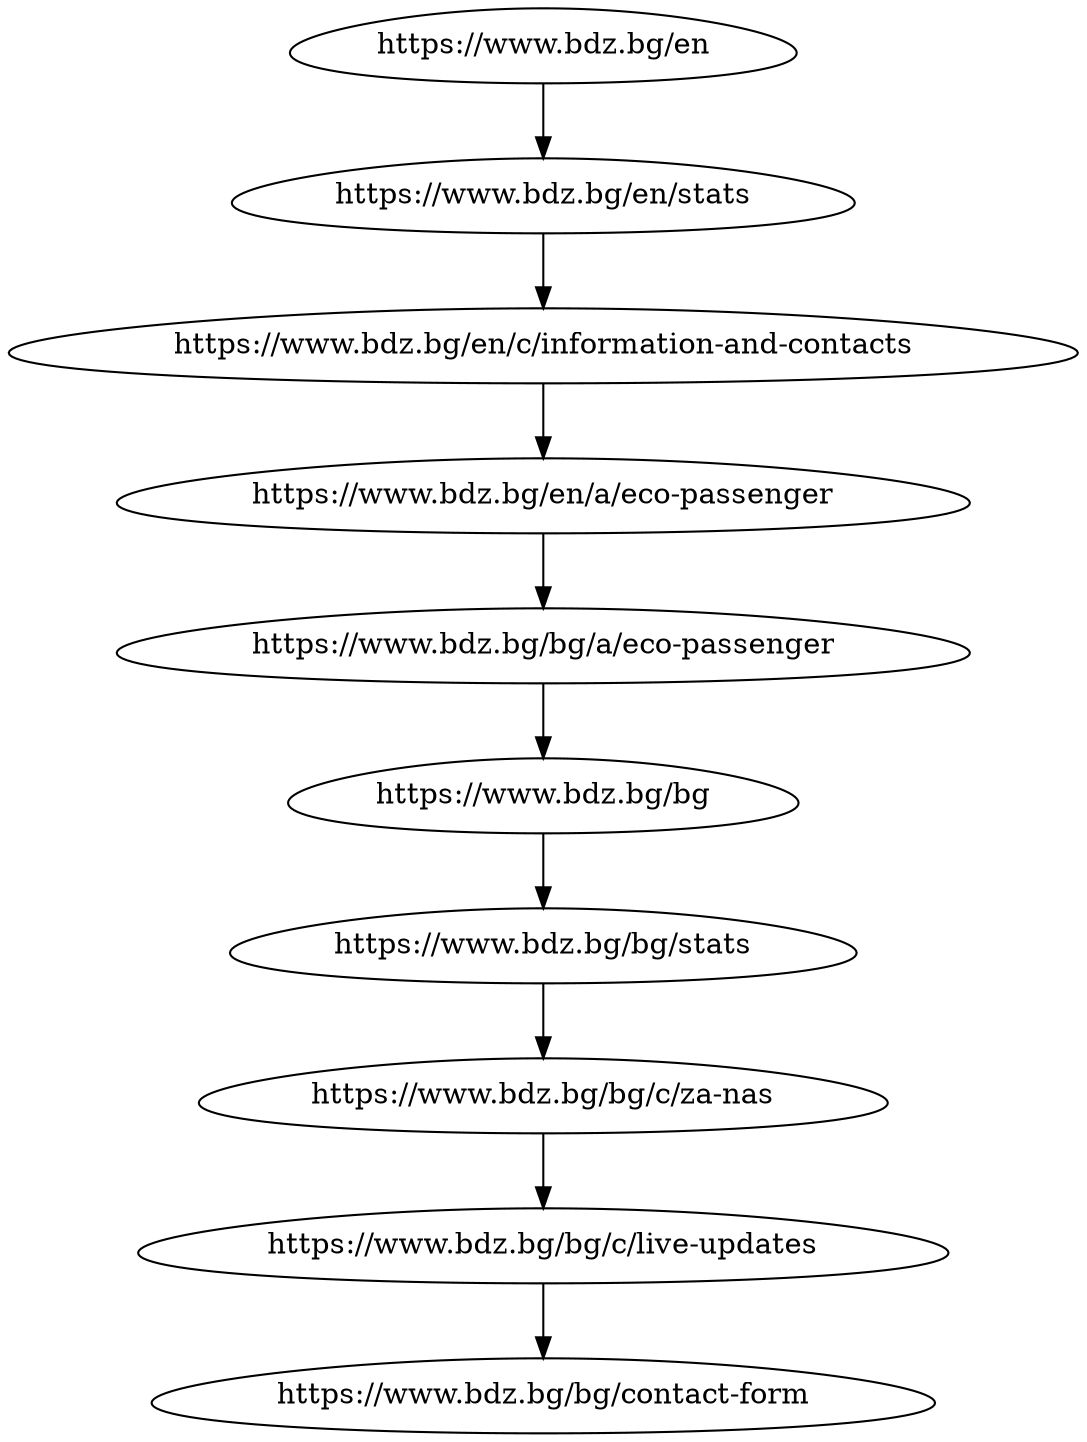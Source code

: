 digraph tree {
	"https://www.bdz.bg/en" [label="https://www.bdz.bg/en", shape=egg]
	"https://www.bdz.bg/en/stats" [label="https://www.bdz.bg/en/stats", shape=egg]
	"https://www.bdz.bg/en/c/information-and-contacts" [label="https://www.bdz.bg/en/c/information-and-contacts", shape=egg]
	"https://www.bdz.bg/en/a/eco-passenger" [label="https://www.bdz.bg/en/a/eco-passenger", shape=egg]
	"https://www.bdz.bg/bg/a/eco-passenger" [label="https://www.bdz.bg/bg/a/eco-passenger", shape=egg]
	"https://www.bdz.bg/bg" [label="https://www.bdz.bg/bg", shape=egg]
	"https://www.bdz.bg/bg/stats" [label="https://www.bdz.bg/bg/stats", shape=egg]
	"https://www.bdz.bg/bg/c/za-nas" [label="https://www.bdz.bg/bg/c/za-nas", shape=egg]
	"https://www.bdz.bg/bg/c/live-updates" [label="https://www.bdz.bg/bg/c/live-updates", shape=egg]
	"https://www.bdz.bg/bg/contact-form" [label="https://www.bdz.bg/bg/contact-form", shape=egg]

	"https://www.bdz.bg/en" -> "https://www.bdz.bg/en/stats"
	"https://www.bdz.bg/en/stats" -> "https://www.bdz.bg/en/c/information-and-contacts"
	"https://www.bdz.bg/en/c/information-and-contacts" -> "https://www.bdz.bg/en/a/eco-passenger"
	"https://www.bdz.bg/en/a/eco-passenger" -> "https://www.bdz.bg/bg/a/eco-passenger"
	"https://www.bdz.bg/bg/a/eco-passenger" -> "https://www.bdz.bg/bg"
	"https://www.bdz.bg/bg" -> "https://www.bdz.bg/bg/stats"
	"https://www.bdz.bg/bg/stats" -> "https://www.bdz.bg/bg/c/za-nas"
	"https://www.bdz.bg/bg/c/za-nas" -> "https://www.bdz.bg/bg/c/live-updates"
	"https://www.bdz.bg/bg/c/live-updates" -> "https://www.bdz.bg/bg/contact-form"
}